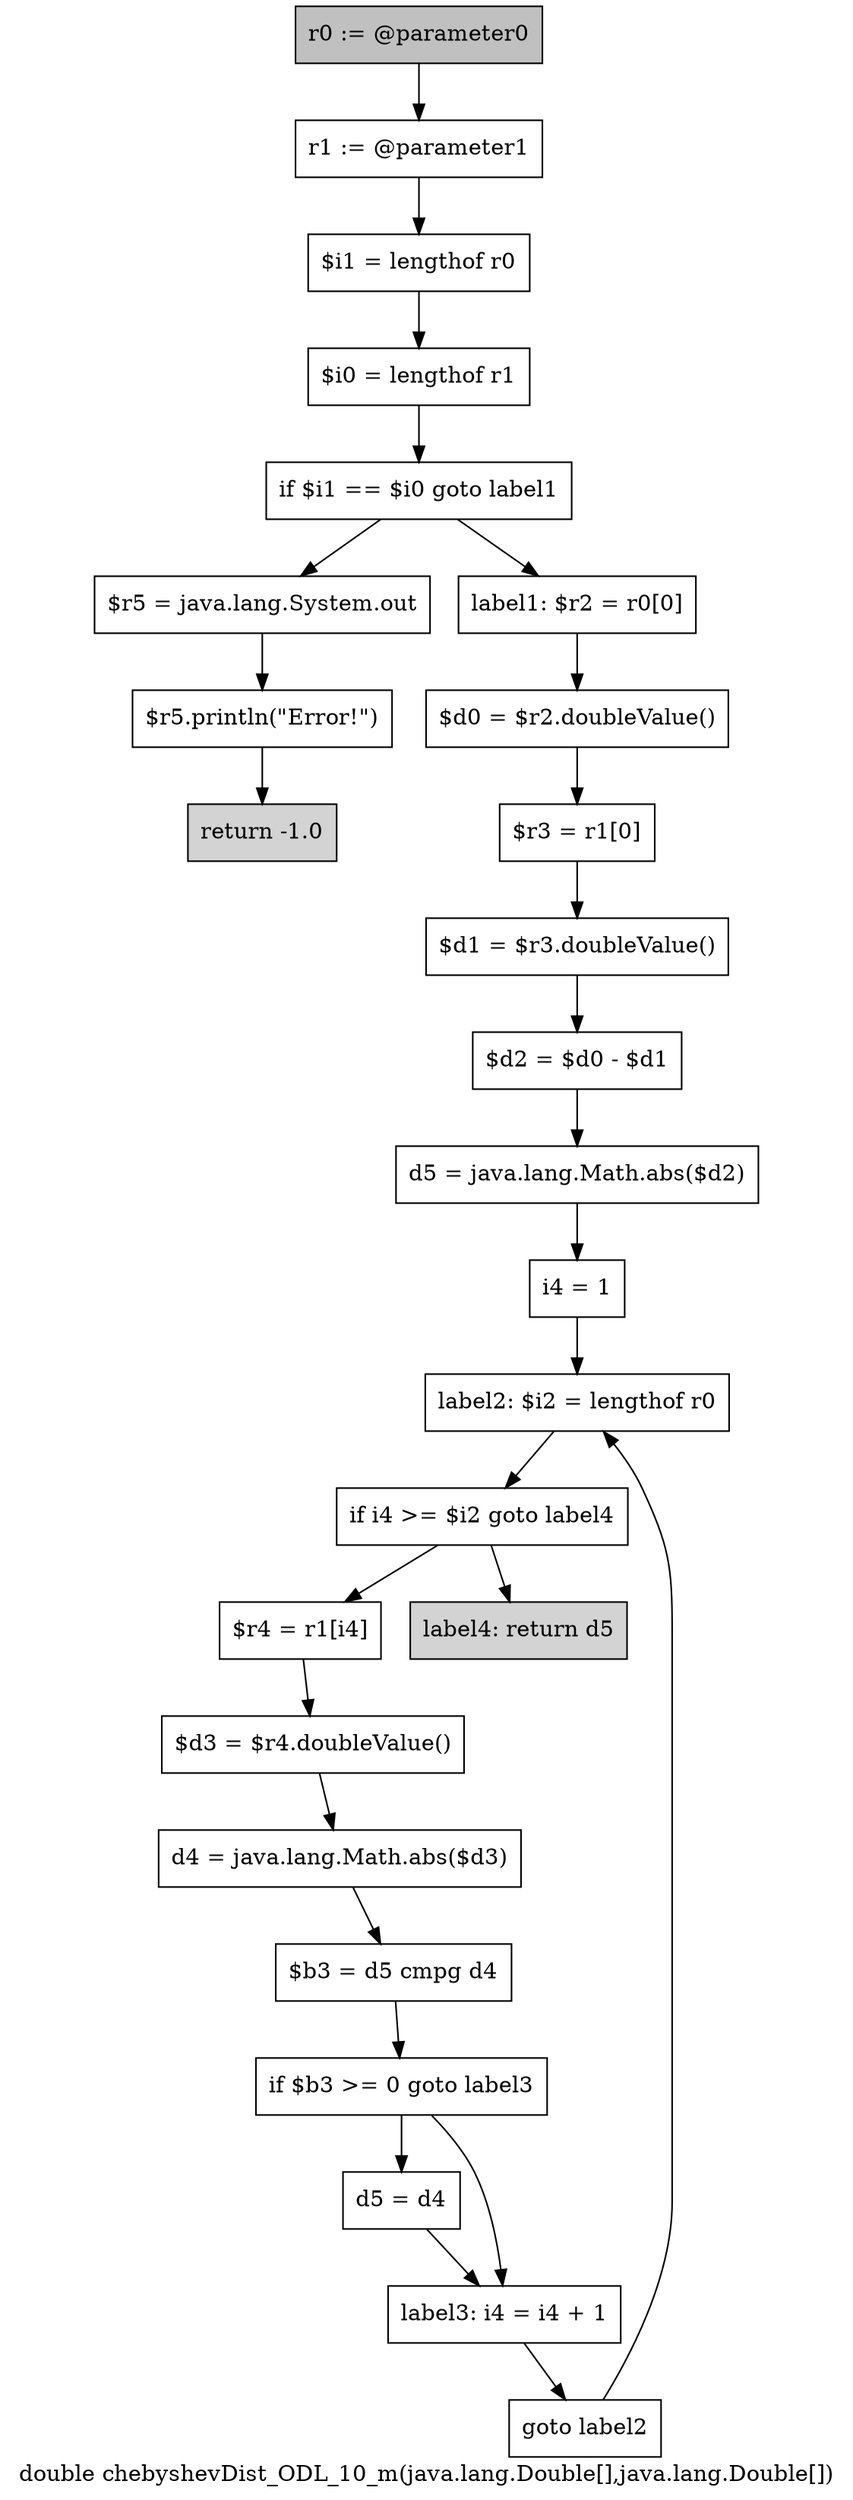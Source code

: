 digraph "double chebyshevDist_ODL_10_m(java.lang.Double[],java.lang.Double[])" {
    label="double chebyshevDist_ODL_10_m(java.lang.Double[],java.lang.Double[])";
    node [shape=box];
    "0" [style=filled,fillcolor=gray,label="r0 := @parameter0",];
    "1" [label="r1 := @parameter1",];
    "0"->"1";
    "2" [label="$i1 = lengthof r0",];
    "1"->"2";
    "3" [label="$i0 = lengthof r1",];
    "2"->"3";
    "4" [label="if $i1 == $i0 goto label1",];
    "3"->"4";
    "5" [label="$r5 = java.lang.System.out",];
    "4"->"5";
    "8" [label="label1: $r2 = r0[0]",];
    "4"->"8";
    "6" [label="$r5.println(\"Error!\")",];
    "5"->"6";
    "7" [style=filled,fillcolor=lightgray,label="return -1.0",];
    "6"->"7";
    "9" [label="$d0 = $r2.doubleValue()",];
    "8"->"9";
    "10" [label="$r3 = r1[0]",];
    "9"->"10";
    "11" [label="$d1 = $r3.doubleValue()",];
    "10"->"11";
    "12" [label="$d2 = $d0 - $d1",];
    "11"->"12";
    "13" [label="d5 = java.lang.Math.abs($d2)",];
    "12"->"13";
    "14" [label="i4 = 1",];
    "13"->"14";
    "15" [label="label2: $i2 = lengthof r0",];
    "14"->"15";
    "16" [label="if i4 >= $i2 goto label4",];
    "15"->"16";
    "17" [label="$r4 = r1[i4]",];
    "16"->"17";
    "25" [style=filled,fillcolor=lightgray,label="label4: return d5",];
    "16"->"25";
    "18" [label="$d3 = $r4.doubleValue()",];
    "17"->"18";
    "19" [label="d4 = java.lang.Math.abs($d3)",];
    "18"->"19";
    "20" [label="$b3 = d5 cmpg d4",];
    "19"->"20";
    "21" [label="if $b3 >= 0 goto label3",];
    "20"->"21";
    "22" [label="d5 = d4",];
    "21"->"22";
    "23" [label="label3: i4 = i4 + 1",];
    "21"->"23";
    "22"->"23";
    "24" [label="goto label2",];
    "23"->"24";
    "24"->"15";
}
